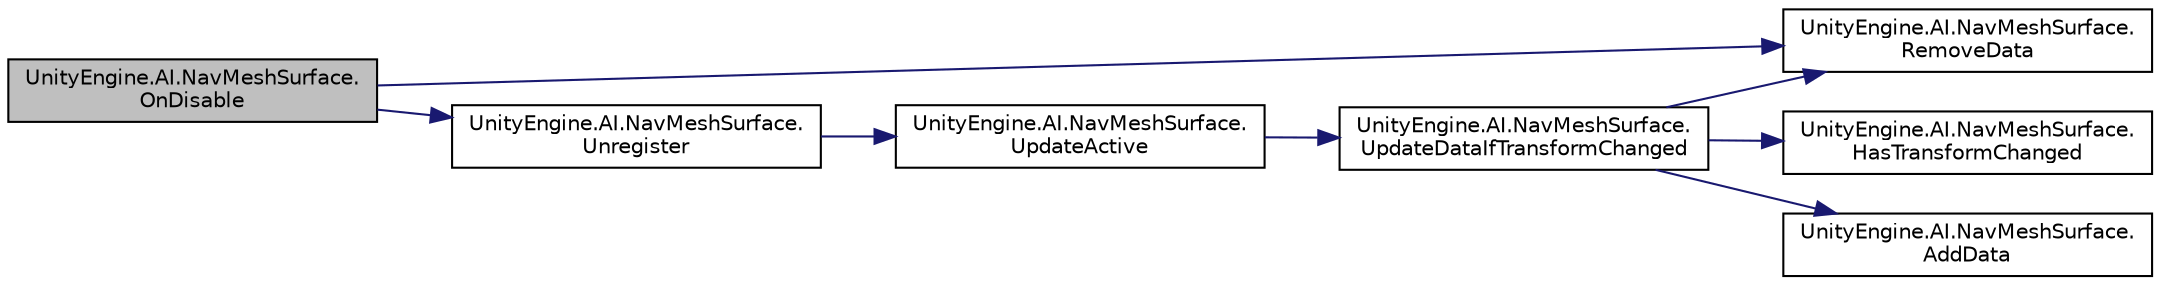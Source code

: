 digraph "UnityEngine.AI.NavMeshSurface.OnDisable"
{
 // LATEX_PDF_SIZE
  edge [fontname="Helvetica",fontsize="10",labelfontname="Helvetica",labelfontsize="10"];
  node [fontname="Helvetica",fontsize="10",shape=record];
  rankdir="LR";
  Node23 [label="UnityEngine.AI.NavMeshSurface.\lOnDisable",height=0.2,width=0.4,color="black", fillcolor="grey75", style="filled", fontcolor="black",tooltip=" "];
  Node23 -> Node24 [color="midnightblue",fontsize="10",style="solid",fontname="Helvetica"];
  Node24 [label="UnityEngine.AI.NavMeshSurface.\lRemoveData",height=0.2,width=0.4,color="black", fillcolor="white", style="filled",URL="$class_unity_engine_1_1_a_i_1_1_nav_mesh_surface.html#ab172d2aeaa1fc33361ec519b34e30bda",tooltip=" "];
  Node23 -> Node25 [color="midnightblue",fontsize="10",style="solid",fontname="Helvetica"];
  Node25 [label="UnityEngine.AI.NavMeshSurface.\lUnregister",height=0.2,width=0.4,color="black", fillcolor="white", style="filled",URL="$class_unity_engine_1_1_a_i_1_1_nav_mesh_surface.html#aa32e6679a3700d98e43af14a75f9b589",tooltip=" "];
  Node25 -> Node26 [color="midnightblue",fontsize="10",style="solid",fontname="Helvetica"];
  Node26 [label="UnityEngine.AI.NavMeshSurface.\lUpdateActive",height=0.2,width=0.4,color="black", fillcolor="white", style="filled",URL="$class_unity_engine_1_1_a_i_1_1_nav_mesh_surface.html#a318bc5523c96326b3540aeacd44ea96b",tooltip=" "];
  Node26 -> Node27 [color="midnightblue",fontsize="10",style="solid",fontname="Helvetica"];
  Node27 [label="UnityEngine.AI.NavMeshSurface.\lUpdateDataIfTransformChanged",height=0.2,width=0.4,color="black", fillcolor="white", style="filled",URL="$class_unity_engine_1_1_a_i_1_1_nav_mesh_surface.html#a7e169bc2513c2614c14138578d8fe2f3",tooltip=" "];
  Node27 -> Node28 [color="midnightblue",fontsize="10",style="solid",fontname="Helvetica"];
  Node28 [label="UnityEngine.AI.NavMeshSurface.\lHasTransformChanged",height=0.2,width=0.4,color="black", fillcolor="white", style="filled",URL="$class_unity_engine_1_1_a_i_1_1_nav_mesh_surface.html#a018608bac16f89e07985094c49d28203",tooltip=" "];
  Node27 -> Node24 [color="midnightblue",fontsize="10",style="solid",fontname="Helvetica"];
  Node27 -> Node29 [color="midnightblue",fontsize="10",style="solid",fontname="Helvetica"];
  Node29 [label="UnityEngine.AI.NavMeshSurface.\lAddData",height=0.2,width=0.4,color="black", fillcolor="white", style="filled",URL="$class_unity_engine_1_1_a_i_1_1_nav_mesh_surface.html#a59cb54cd1345b7f9f5ec569740249fbc",tooltip=" "];
}
